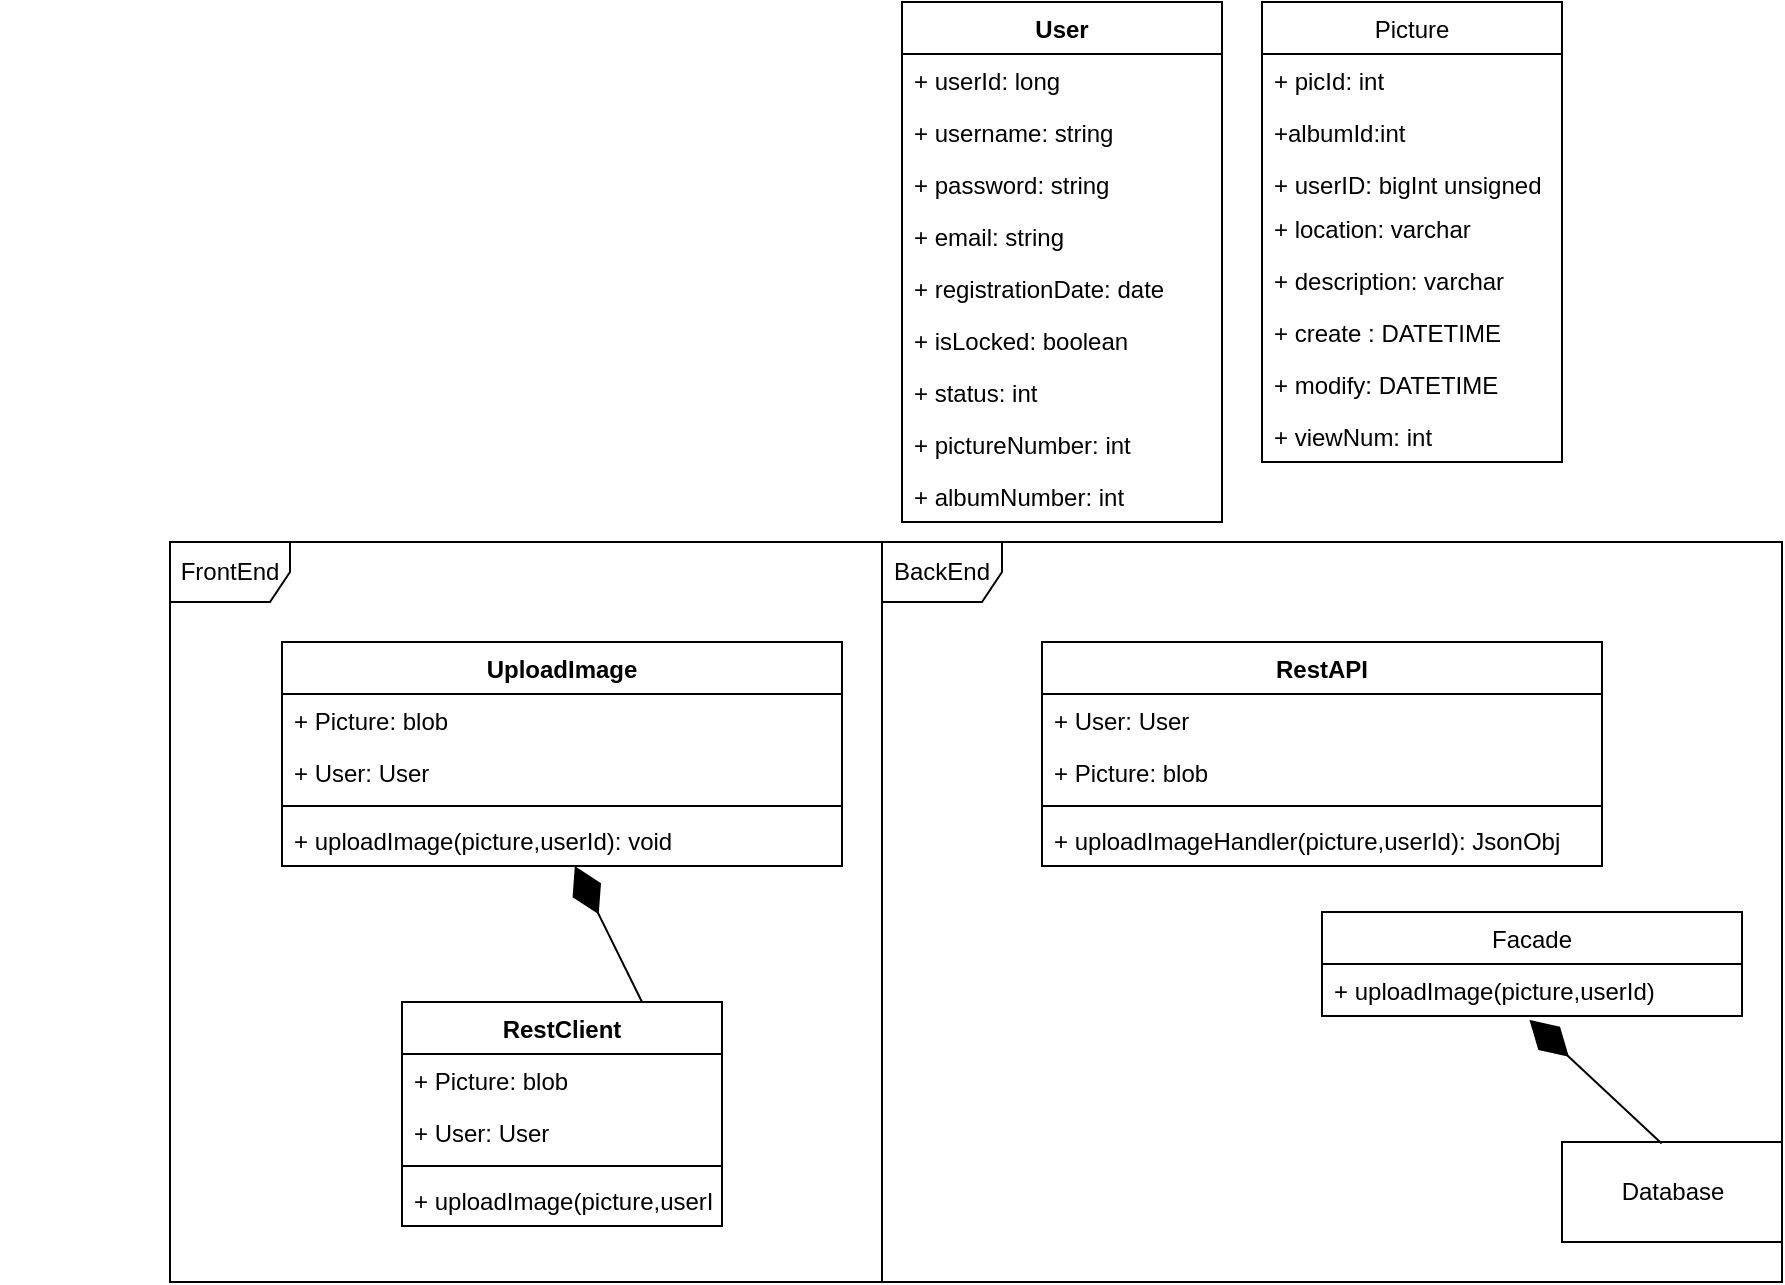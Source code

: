 <mxfile version="19.0.3" type="google"><diagram id="gsCcAYxqDr6tv6kFM4Xy" name="Page-1"><mxGraphModel grid="1" page="1" gridSize="10" guides="1" tooltips="1" connect="1" arrows="1" fold="1" pageScale="1" pageWidth="827" pageHeight="1169" math="0" shadow="0"><root><mxCell id="0"/><mxCell id="1" parent="0"/><mxCell id="P1ZAQyMQqH_EunPczK5J-7" value="" style="shape=partialRectangle;collapsible=0;dropTarget=0;pointerEvents=0;fillColor=none;points=[[0,0.5],[1,0.5]];portConstraint=eastwest;top=0;left=0;right=0;bottom=0;" vertex="1" parent="1"><mxGeometry x="30" y="180" width="250" height="30" as="geometry"/></mxCell><mxCell id="P1ZAQyMQqH_EunPczK5J-10" value="" style="shape=partialRectangle;collapsible=0;dropTarget=0;pointerEvents=0;fillColor=none;points=[[0,0.5],[1,0.5]];portConstraint=eastwest;top=0;left=0;right=0;bottom=0;" vertex="1" parent="1"><mxGeometry x="30" y="210" width="250" height="30" as="geometry"/></mxCell><mxCell id="P1ZAQyMQqH_EunPczK5J-18" value="Picture" style="swimlane;fontStyle=0;childLayout=stackLayout;horizontal=1;startSize=26;fillColor=none;horizontalStack=0;resizeParent=1;resizeParentMax=0;resizeLast=0;collapsible=1;marginBottom=0;" vertex="1" parent="1"><mxGeometry x="660" y="130" width="150" height="230" as="geometry"><mxRectangle x="677" y="160" width="70" height="26" as="alternateBounds"/></mxGeometry></mxCell><mxCell id="P1ZAQyMQqH_EunPczK5J-19" value="+ picId: int" style="text;strokeColor=none;fillColor=none;align=left;verticalAlign=top;spacingLeft=4;spacingRight=4;overflow=hidden;rotatable=0;points=[[0,0.5],[1,0.5]];portConstraint=eastwest;" vertex="1" parent="P1ZAQyMQqH_EunPczK5J-18"><mxGeometry y="26" width="150" height="26" as="geometry"/></mxCell><mxCell id="P1ZAQyMQqH_EunPczK5J-20" value="+albumId:int" style="text;strokeColor=none;fillColor=none;align=left;verticalAlign=top;spacingLeft=4;spacingRight=4;overflow=hidden;rotatable=0;points=[[0,0.5],[1,0.5]];portConstraint=eastwest;" vertex="1" parent="P1ZAQyMQqH_EunPczK5J-18"><mxGeometry y="52" width="150" height="26" as="geometry"/></mxCell><mxCell id="P1ZAQyMQqH_EunPczK5J-21" value="+ userID: bigInt unsigned" style="text;strokeColor=none;fillColor=none;align=left;verticalAlign=top;spacingLeft=4;spacingRight=4;overflow=hidden;rotatable=0;points=[[0,0.5],[1,0.5]];portConstraint=eastwest;" vertex="1" parent="P1ZAQyMQqH_EunPczK5J-18"><mxGeometry y="78" width="150" height="22" as="geometry"/></mxCell><mxCell id="P1ZAQyMQqH_EunPczK5J-23" value="+ location: varchar" style="text;strokeColor=none;fillColor=none;align=left;verticalAlign=top;spacingLeft=4;spacingRight=4;overflow=hidden;rotatable=0;points=[[0,0.5],[1,0.5]];portConstraint=eastwest;" vertex="1" parent="P1ZAQyMQqH_EunPczK5J-18"><mxGeometry y="100" width="150" height="26" as="geometry"/></mxCell><mxCell id="P1ZAQyMQqH_EunPczK5J-24" value="+ description: varchar" style="text;strokeColor=none;fillColor=none;align=left;verticalAlign=top;spacingLeft=4;spacingRight=4;overflow=hidden;rotatable=0;points=[[0,0.5],[1,0.5]];portConstraint=eastwest;" vertex="1" parent="P1ZAQyMQqH_EunPczK5J-18"><mxGeometry y="126" width="150" height="26" as="geometry"/></mxCell><mxCell id="P1ZAQyMQqH_EunPczK5J-25" value="+ create : DATETIME" style="text;strokeColor=none;fillColor=none;align=left;verticalAlign=top;spacingLeft=4;spacingRight=4;overflow=hidden;rotatable=0;points=[[0,0.5],[1,0.5]];portConstraint=eastwest;" vertex="1" parent="P1ZAQyMQqH_EunPczK5J-18"><mxGeometry y="152" width="150" height="26" as="geometry"/></mxCell><mxCell id="P1ZAQyMQqH_EunPczK5J-26" value="+ modify: DATETIME" style="text;strokeColor=none;fillColor=none;align=left;verticalAlign=top;spacingLeft=4;spacingRight=4;overflow=hidden;rotatable=0;points=[[0,0.5],[1,0.5]];portConstraint=eastwest;" vertex="1" parent="P1ZAQyMQqH_EunPczK5J-18"><mxGeometry y="178" width="150" height="26" as="geometry"/></mxCell><mxCell id="P1ZAQyMQqH_EunPczK5J-27" value="+ viewNum: int" style="text;strokeColor=none;fillColor=none;align=left;verticalAlign=top;spacingLeft=4;spacingRight=4;overflow=hidden;rotatable=0;points=[[0,0.5],[1,0.5]];portConstraint=eastwest;" vertex="1" parent="P1ZAQyMQqH_EunPczK5J-18"><mxGeometry y="204" width="150" height="26" as="geometry"/></mxCell><mxCell id="P1ZAQyMQqH_EunPczK5J-28" value="FrontEnd" style="shape=umlFrame;whiteSpace=wrap;html=1;" vertex="1" parent="1"><mxGeometry x="114" y="400" width="356" height="370" as="geometry"/></mxCell><mxCell id="P1ZAQyMQqH_EunPczK5J-33" value="UploadImage" style="swimlane;fontStyle=1;align=center;verticalAlign=top;childLayout=stackLayout;horizontal=1;startSize=26;horizontalStack=0;resizeParent=1;resizeParentMax=0;resizeLast=0;collapsible=1;marginBottom=0;" vertex="1" parent="1"><mxGeometry x="170" y="450" width="280" height="112" as="geometry"/></mxCell><mxCell id="P1ZAQyMQqH_EunPczK5J-34" value="+ Picture: blob" style="text;strokeColor=none;fillColor=none;align=left;verticalAlign=top;spacingLeft=4;spacingRight=4;overflow=hidden;rotatable=0;points=[[0,0.5],[1,0.5]];portConstraint=eastwest;" vertex="1" parent="P1ZAQyMQqH_EunPczK5J-33"><mxGeometry y="26" width="280" height="26" as="geometry"/></mxCell><mxCell id="P1ZAQyMQqH_EunPczK5J-41" value="+ User: User" style="text;strokeColor=none;fillColor=none;align=left;verticalAlign=top;spacingLeft=4;spacingRight=4;overflow=hidden;rotatable=0;points=[[0,0.5],[1,0.5]];portConstraint=eastwest;" vertex="1" parent="P1ZAQyMQqH_EunPczK5J-33"><mxGeometry y="52" width="280" height="26" as="geometry"/></mxCell><mxCell id="P1ZAQyMQqH_EunPczK5J-35" value="" style="line;strokeWidth=1;fillColor=none;align=left;verticalAlign=middle;spacingTop=-1;spacingLeft=3;spacingRight=3;rotatable=0;labelPosition=right;points=[];portConstraint=eastwest;" vertex="1" parent="P1ZAQyMQqH_EunPczK5J-33"><mxGeometry y="78" width="280" height="8" as="geometry"/></mxCell><mxCell id="P1ZAQyMQqH_EunPczK5J-36" value="+ uploadImage(picture,userId): void" style="text;strokeColor=none;fillColor=none;align=left;verticalAlign=top;spacingLeft=4;spacingRight=4;overflow=hidden;rotatable=0;points=[[0,0.5],[1,0.5]];portConstraint=eastwest;" vertex="1" parent="P1ZAQyMQqH_EunPczK5J-33"><mxGeometry y="86" width="280" height="26" as="geometry"/></mxCell><mxCell id="P1ZAQyMQqH_EunPczK5J-37" value="RestClient" style="swimlane;fontStyle=1;align=center;verticalAlign=top;childLayout=stackLayout;horizontal=1;startSize=26;horizontalStack=0;resizeParent=1;resizeParentMax=0;resizeLast=0;collapsible=1;marginBottom=0;" vertex="1" parent="1"><mxGeometry x="230" y="630" width="160" height="112" as="geometry"/></mxCell><mxCell id="P1ZAQyMQqH_EunPczK5J-46" value="+ Picture: blob" style="text;strokeColor=none;fillColor=none;align=left;verticalAlign=top;spacingLeft=4;spacingRight=4;overflow=hidden;rotatable=0;points=[[0,0.5],[1,0.5]];portConstraint=eastwest;" vertex="1" parent="P1ZAQyMQqH_EunPczK5J-37"><mxGeometry y="26" width="160" height="26" as="geometry"/></mxCell><mxCell id="P1ZAQyMQqH_EunPczK5J-47" value="+ User: User" style="text;strokeColor=none;fillColor=none;align=left;verticalAlign=top;spacingLeft=4;spacingRight=4;overflow=hidden;rotatable=0;points=[[0,0.5],[1,0.5]];portConstraint=eastwest;" vertex="1" parent="P1ZAQyMQqH_EunPczK5J-37"><mxGeometry y="52" width="160" height="26" as="geometry"/></mxCell><mxCell id="P1ZAQyMQqH_EunPczK5J-39" value="" style="line;strokeWidth=1;fillColor=none;align=left;verticalAlign=middle;spacingTop=-1;spacingLeft=3;spacingRight=3;rotatable=0;labelPosition=right;points=[];portConstraint=eastwest;" vertex="1" parent="P1ZAQyMQqH_EunPczK5J-37"><mxGeometry y="78" width="160" height="8" as="geometry"/></mxCell><mxCell id="P1ZAQyMQqH_EunPczK5J-48" value="+ uploadImage(picture,userId): void" style="text;strokeColor=none;fillColor=none;align=left;verticalAlign=top;spacingLeft=4;spacingRight=4;overflow=hidden;rotatable=0;points=[[0,0.5],[1,0.5]];portConstraint=eastwest;" vertex="1" parent="P1ZAQyMQqH_EunPczK5J-37"><mxGeometry y="86" width="160" height="26" as="geometry"/></mxCell><mxCell id="P1ZAQyMQqH_EunPczK5J-49" value="" style="endArrow=diamondThin;endFill=1;endSize=24;html=1;rounded=0;exitX=0.75;exitY=0;exitDx=0;exitDy=0;" edge="1" parent="1" source="P1ZAQyMQqH_EunPczK5J-37" target="P1ZAQyMQqH_EunPczK5J-36"><mxGeometry width="160" relative="1" as="geometry"><mxPoint x="360" y="620" as="sourcePoint"/><mxPoint x="520" y="620" as="targetPoint"/></mxGeometry></mxCell><mxCell id="P1ZAQyMQqH_EunPczK5J-50" value="BackEnd" style="shape=umlFrame;whiteSpace=wrap;html=1;" vertex="1" parent="1"><mxGeometry x="470" y="400" width="450" height="370" as="geometry"/></mxCell><mxCell id="P1ZAQyMQqH_EunPczK5J-51" value="RestAPI" style="swimlane;fontStyle=1;align=center;verticalAlign=top;childLayout=stackLayout;horizontal=1;startSize=26;horizontalStack=0;resizeParent=1;resizeParentMax=0;resizeLast=0;collapsible=1;marginBottom=0;" vertex="1" parent="1"><mxGeometry x="550" y="450" width="280" height="112" as="geometry"/></mxCell><mxCell id="P1ZAQyMQqH_EunPczK5J-56" value="+ User: User" style="text;strokeColor=none;fillColor=none;align=left;verticalAlign=top;spacingLeft=4;spacingRight=4;overflow=hidden;rotatable=0;points=[[0,0.5],[1,0.5]];portConstraint=eastwest;" vertex="1" parent="P1ZAQyMQqH_EunPczK5J-51"><mxGeometry y="26" width="280" height="26" as="geometry"/></mxCell><mxCell id="P1ZAQyMQqH_EunPczK5J-55" value="+ Picture: blob" style="text;strokeColor=none;fillColor=none;align=left;verticalAlign=top;spacingLeft=4;spacingRight=4;overflow=hidden;rotatable=0;points=[[0,0.5],[1,0.5]];portConstraint=eastwest;" vertex="1" parent="P1ZAQyMQqH_EunPczK5J-51"><mxGeometry y="52" width="280" height="26" as="geometry"/></mxCell><mxCell id="P1ZAQyMQqH_EunPczK5J-53" value="" style="line;strokeWidth=1;fillColor=none;align=left;verticalAlign=middle;spacingTop=-1;spacingLeft=3;spacingRight=3;rotatable=0;labelPosition=right;points=[];portConstraint=eastwest;" vertex="1" parent="P1ZAQyMQqH_EunPczK5J-51"><mxGeometry y="78" width="280" height="8" as="geometry"/></mxCell><mxCell id="P1ZAQyMQqH_EunPczK5J-57" value="+ uploadImageHandler(picture,userId): JsonObj" style="text;strokeColor=none;fillColor=none;align=left;verticalAlign=top;spacingLeft=4;spacingRight=4;overflow=hidden;rotatable=0;points=[[0,0.5],[1,0.5]];portConstraint=eastwest;" vertex="1" parent="P1ZAQyMQqH_EunPczK5J-51"><mxGeometry y="86" width="280" height="26" as="geometry"/></mxCell><mxCell id="P1ZAQyMQqH_EunPczK5J-58" value="Facade" style="swimlane;fontStyle=0;childLayout=stackLayout;horizontal=1;startSize=26;fillColor=none;horizontalStack=0;resizeParent=1;resizeParentMax=0;resizeLast=0;collapsible=1;marginBottom=0;" vertex="1" parent="1"><mxGeometry x="690" y="585" width="210" height="52" as="geometry"/></mxCell><mxCell id="P1ZAQyMQqH_EunPczK5J-64" value="+ uploadImage(picture,userId)" style="text;strokeColor=none;fillColor=none;align=left;verticalAlign=top;spacingLeft=4;spacingRight=4;overflow=hidden;rotatable=0;points=[[0,0.5],[1,0.5]];portConstraint=eastwest;" vertex="1" parent="P1ZAQyMQqH_EunPczK5J-58"><mxGeometry y="26" width="210" height="26" as="geometry"/></mxCell><mxCell id="P1ZAQyMQqH_EunPczK5J-65" value="Database" style="html=1;" vertex="1" parent="1"><mxGeometry x="810" y="700" width="110" height="50" as="geometry"/></mxCell><mxCell id="P1ZAQyMQqH_EunPczK5J-66" value="" style="endArrow=diamondThin;endFill=1;endSize=24;html=1;rounded=0;exitX=0.453;exitY=0.016;exitDx=0;exitDy=0;exitPerimeter=0;entryX=0.494;entryY=1.077;entryDx=0;entryDy=0;entryPerimeter=0;" edge="1" parent="1" source="P1ZAQyMQqH_EunPczK5J-65" target="P1ZAQyMQqH_EunPczK5J-64"><mxGeometry width="160" relative="1" as="geometry"><mxPoint x="720" y="870" as="sourcePoint"/><mxPoint x="880" y="870" as="targetPoint"/></mxGeometry></mxCell><mxCell id="P1ZAQyMQqH_EunPczK5J-67" value="User" style="swimlane;fontStyle=1;align=center;verticalAlign=top;childLayout=stackLayout;horizontal=1;startSize=26;horizontalStack=0;resizeParent=1;resizeParentMax=0;resizeLast=0;collapsible=1;marginBottom=0;" vertex="1" parent="1"><mxGeometry x="480" y="130" width="160" height="260" as="geometry"/></mxCell><mxCell id="P1ZAQyMQqH_EunPczK5J-68" value="+ userId: long&#10;" style="text;strokeColor=none;fillColor=none;align=left;verticalAlign=top;spacingLeft=4;spacingRight=4;overflow=hidden;rotatable=0;points=[[0,0.5],[1,0.5]];portConstraint=eastwest;" vertex="1" parent="P1ZAQyMQqH_EunPczK5J-67"><mxGeometry y="26" width="160" height="26" as="geometry"/></mxCell><mxCell id="P1ZAQyMQqH_EunPczK5J-69" value="+ username: string&#10;" style="text;strokeColor=none;fillColor=none;align=left;verticalAlign=top;spacingLeft=4;spacingRight=4;overflow=hidden;rotatable=0;points=[[0,0.5],[1,0.5]];portConstraint=eastwest;" vertex="1" parent="P1ZAQyMQqH_EunPczK5J-67"><mxGeometry y="52" width="160" height="26" as="geometry"/></mxCell><mxCell id="P1ZAQyMQqH_EunPczK5J-70" value="+ password: string" style="text;strokeColor=none;fillColor=none;align=left;verticalAlign=top;spacingLeft=4;spacingRight=4;overflow=hidden;rotatable=0;points=[[0,0.5],[1,0.5]];portConstraint=eastwest;" vertex="1" parent="P1ZAQyMQqH_EunPczK5J-67"><mxGeometry y="78" width="160" height="26" as="geometry"/></mxCell><mxCell id="P1ZAQyMQqH_EunPczK5J-71" value="+ email: string&#10;" style="text;strokeColor=none;fillColor=none;align=left;verticalAlign=top;spacingLeft=4;spacingRight=4;overflow=hidden;rotatable=0;points=[[0,0.5],[1,0.5]];portConstraint=eastwest;" vertex="1" parent="P1ZAQyMQqH_EunPczK5J-67"><mxGeometry y="104" width="160" height="26" as="geometry"/></mxCell><mxCell id="P1ZAQyMQqH_EunPczK5J-72" value="+ registrationDate: date&#10;" style="text;strokeColor=none;fillColor=none;align=left;verticalAlign=top;spacingLeft=4;spacingRight=4;overflow=hidden;rotatable=0;points=[[0,0.5],[1,0.5]];portConstraint=eastwest;" vertex="1" parent="P1ZAQyMQqH_EunPczK5J-67"><mxGeometry y="130" width="160" height="26" as="geometry"/></mxCell><mxCell id="P1ZAQyMQqH_EunPczK5J-73" value="+ isLocked: boolean&#10;" style="text;strokeColor=none;fillColor=none;align=left;verticalAlign=top;spacingLeft=4;spacingRight=4;overflow=hidden;rotatable=0;points=[[0,0.5],[1,0.5]];portConstraint=eastwest;" vertex="1" parent="P1ZAQyMQqH_EunPczK5J-67"><mxGeometry y="156" width="160" height="26" as="geometry"/></mxCell><mxCell id="P1ZAQyMQqH_EunPczK5J-74" value="+ status: int&#10;" style="text;strokeColor=none;fillColor=none;align=left;verticalAlign=top;spacingLeft=4;spacingRight=4;overflow=hidden;rotatable=0;points=[[0,0.5],[1,0.5]];portConstraint=eastwest;" vertex="1" parent="P1ZAQyMQqH_EunPczK5J-67"><mxGeometry y="182" width="160" height="26" as="geometry"/></mxCell><mxCell id="P1ZAQyMQqH_EunPczK5J-75" value="+ pictureNumber: int&#10;" style="text;strokeColor=none;fillColor=none;align=left;verticalAlign=top;spacingLeft=4;spacingRight=4;overflow=hidden;rotatable=0;points=[[0,0.5],[1,0.5]];portConstraint=eastwest;" vertex="1" parent="P1ZAQyMQqH_EunPczK5J-67"><mxGeometry y="208" width="160" height="26" as="geometry"/></mxCell><mxCell id="P1ZAQyMQqH_EunPczK5J-76" value="+ albumNumber: int&#10;" style="text;strokeColor=none;fillColor=none;align=left;verticalAlign=top;spacingLeft=4;spacingRight=4;overflow=hidden;rotatable=0;points=[[0,0.5],[1,0.5]];portConstraint=eastwest;" vertex="1" parent="P1ZAQyMQqH_EunPczK5J-67"><mxGeometry y="234" width="160" height="26" as="geometry"/></mxCell></root></mxGraphModel></diagram></mxfile>